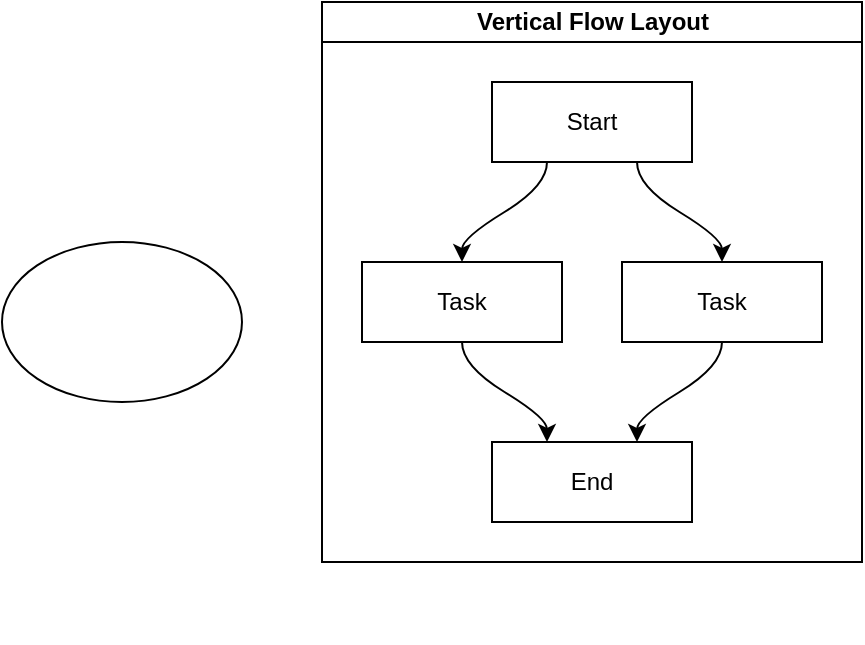 <mxfile version="13.1.3">
    <diagram id="6hGFLwfOUW9BJ-s0fimq" name="Page-1">
        <mxGraphModel dx="641" dy="445" grid="1" gridSize="10" guides="1" tooltips="1" connect="1" arrows="1" fold="1" page="1" pageScale="1" pageWidth="827" pageHeight="1169" math="0" shadow="0">
            <root>
                <mxCell id="0"/>
                <mxCell id="1" parent="0"/>
                <mxCell id="8" value="" style="shape=curlyBracket;whiteSpace=wrap;html=1;rounded=1;size=0;" vertex="1" parent="1">
                    <mxGeometry x="340" y="170" height="220" as="geometry"/>
                </mxCell>
                <mxCell id="18" value="" style="ellipse;whiteSpace=wrap;html=1;" vertex="1" parent="1">
                    <mxGeometry x="140" y="190" width="120" height="80" as="geometry"/>
                </mxCell>
                <mxCell id="19" value="Vertical Flow Layout" style="swimlane;html=1;startSize=20;horizontal=1;childLayout=flowLayout;flowOrientation=north;resizable=0;interRankCellSpacing=50;containerType=tree;" vertex="1" parent="1">
                    <mxGeometry x="300" y="70" width="270" height="280" as="geometry"/>
                </mxCell>
                <mxCell id="20" value="Start" style="whiteSpace=wrap;html=1;" vertex="1" parent="19">
                    <mxGeometry x="85" y="40" width="100" height="40" as="geometry"/>
                </mxCell>
                <mxCell id="21" value="Task" style="whiteSpace=wrap;html=1;" vertex="1" parent="19">
                    <mxGeometry x="20" y="130" width="100" height="40" as="geometry"/>
                </mxCell>
                <mxCell id="22" value="" style="html=1;curved=1;noEdgeStyle=1;orthogonal=1;" edge="1" parent="19" source="20" target="21">
                    <mxGeometry relative="1" as="geometry">
                        <Array as="points">
                            <mxPoint x="112.5" y="92"/>
                            <mxPoint x="70" y="118"/>
                        </Array>
                    </mxGeometry>
                </mxCell>
                <mxCell id="23" value="Task" style="whiteSpace=wrap;html=1;" vertex="1" parent="19">
                    <mxGeometry x="150" y="130" width="100" height="40" as="geometry"/>
                </mxCell>
                <mxCell id="24" value="" style="html=1;curved=1;noEdgeStyle=1;orthogonal=1;" edge="1" parent="19" source="20" target="23">
                    <mxGeometry relative="1" as="geometry">
                        <Array as="points">
                            <mxPoint x="157.5" y="92"/>
                            <mxPoint x="200" y="118"/>
                        </Array>
                    </mxGeometry>
                </mxCell>
                <mxCell id="25" value="End" style="whiteSpace=wrap;html=1;" vertex="1" parent="19">
                    <mxGeometry x="85" y="220" width="100" height="40" as="geometry"/>
                </mxCell>
                <mxCell id="26" value="" style="html=1;curved=1;noEdgeStyle=1;orthogonal=1;" edge="1" parent="19" source="21" target="25">
                    <mxGeometry relative="1" as="geometry">
                        <Array as="points">
                            <mxPoint x="70" y="182"/>
                            <mxPoint x="112.5" y="208"/>
                        </Array>
                    </mxGeometry>
                </mxCell>
                <mxCell id="27" value="" style="html=1;curved=1;noEdgeStyle=1;orthogonal=1;" edge="1" parent="19" source="23" target="25">
                    <mxGeometry relative="1" as="geometry">
                        <Array as="points">
                            <mxPoint x="200" y="182"/>
                            <mxPoint x="157.5" y="208"/>
                        </Array>
                    </mxGeometry>
                </mxCell>
            </root>
        </mxGraphModel>
    </diagram>
</mxfile>